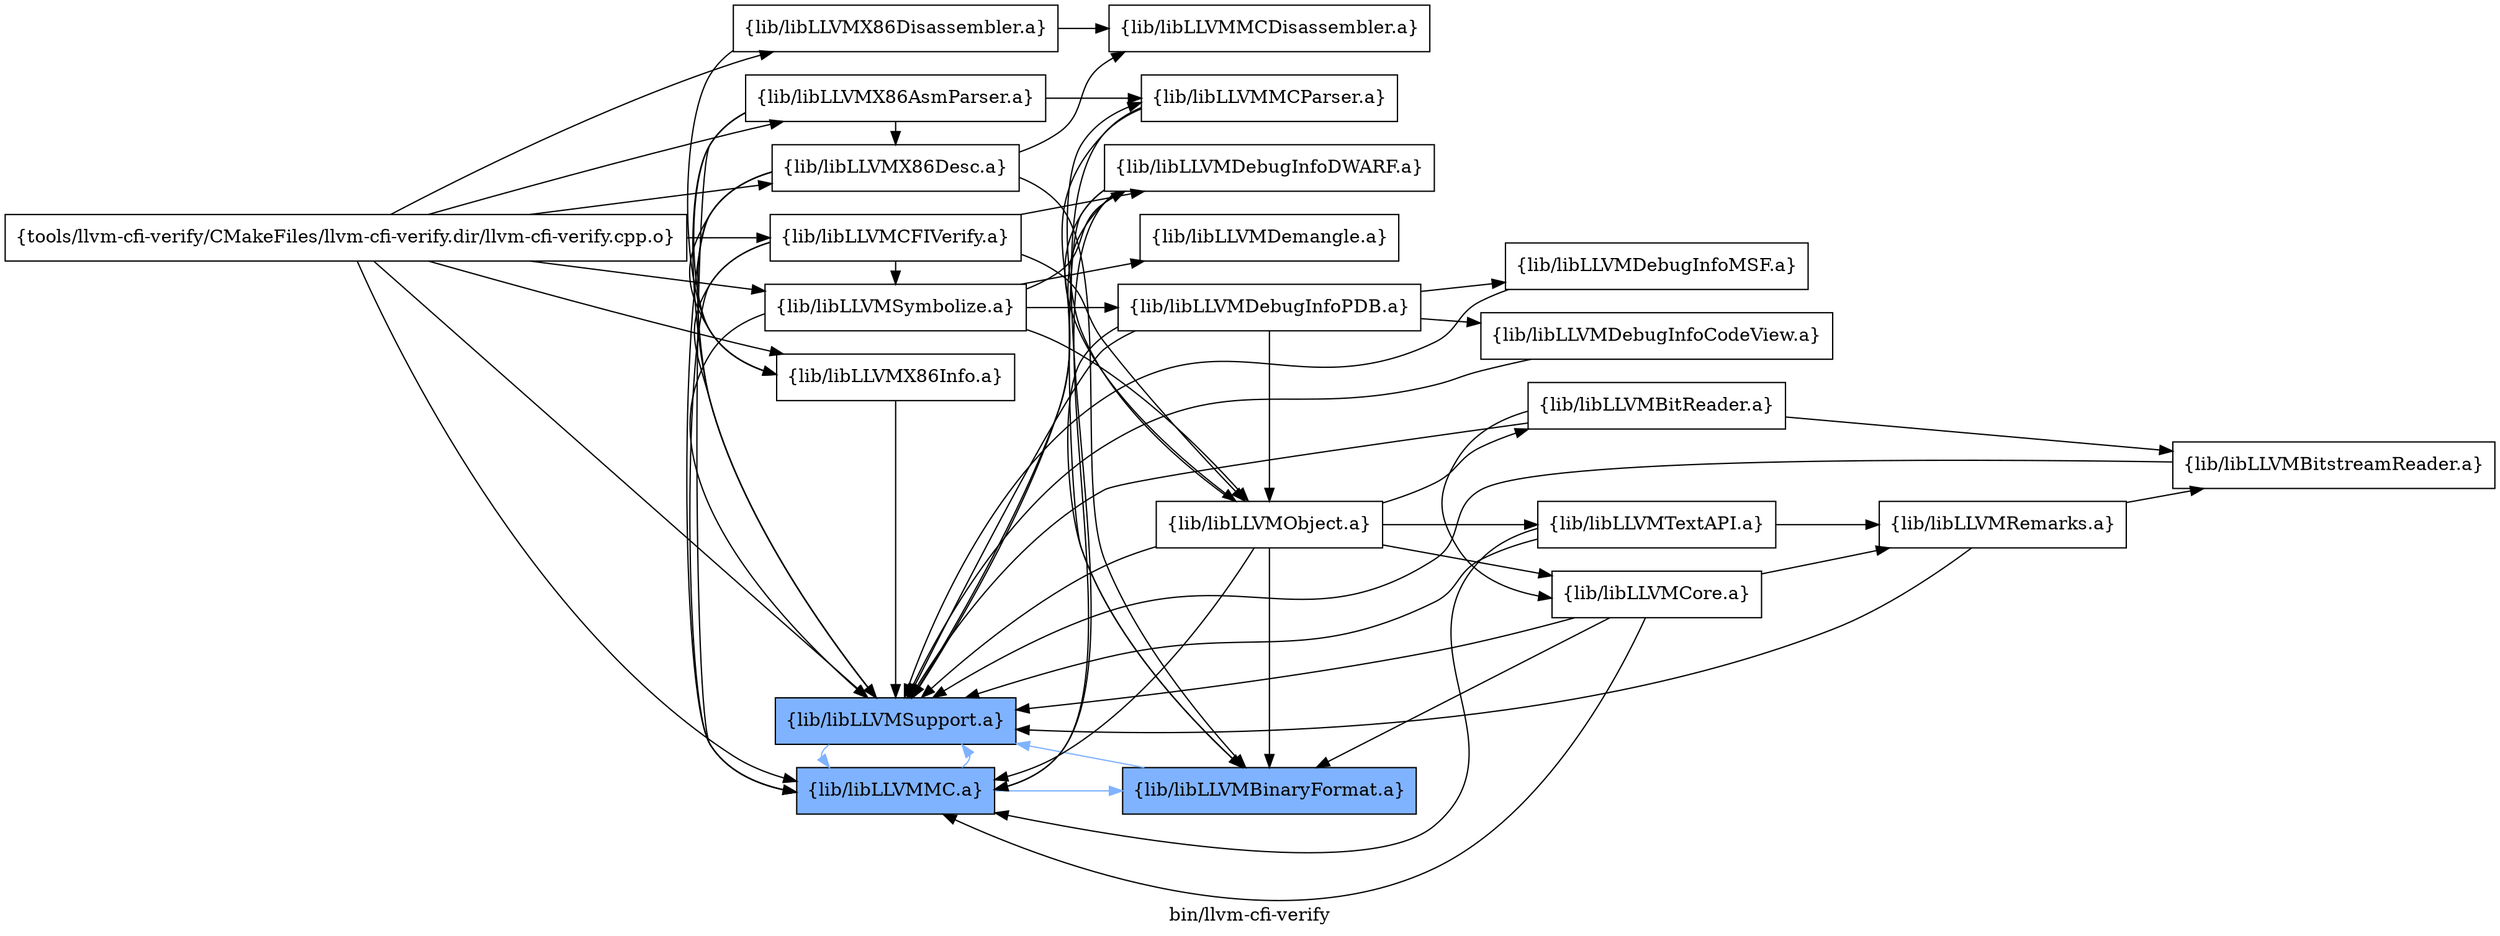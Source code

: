 digraph "bin/llvm-cfi-verify" {
	label="bin/llvm-cfi-verify";
	rankdir=LR;
	{ rank=same; Node0x557ff1ff64e8;  }
	{ rank=same; Node0x557ff1ffed78; Node0x557ff1fff2c8; Node0x557ff1fff778; Node0x557ff1ffd7e8; Node0x557ff1ffd338; Node0x557ff1ffc3e8; Node0x557ff1ffc078; Node0x557ff1ffcfc8;  }
	{ rank=same; Node0x557ff1ffe288; Node0x557ff1ffca78; Node0x557ff1ff74d8; Node0x557ff1ffdd38; Node0x557ff1ffadb8; Node0x557ff1ffb7b8; Node0x557ff1ff6ad8;  }
	{ rank=same; Node0x557ff1ff8e28; Node0x557ff1ff88d8; Node0x557ff1ff7a28; Node0x557ff1ff9328; Node0x557ff1ffbd08;  }

	Node0x557ff1ff64e8 [shape=record,shape=box,group=0,label="{tools/llvm-cfi-verify/CMakeFiles/llvm-cfi-verify.dir/llvm-cfi-verify.cpp.o}"];
	Node0x557ff1ff64e8 -> Node0x557ff1ffed78;
	Node0x557ff1ff64e8 -> Node0x557ff1fff2c8;
	Node0x557ff1ff64e8 -> Node0x557ff1fff778;
	Node0x557ff1ff64e8 -> Node0x557ff1ffd7e8;
	Node0x557ff1ff64e8 -> Node0x557ff1ffd338;
	Node0x557ff1ff64e8 -> Node0x557ff1ffc3e8;
	Node0x557ff1ff64e8 -> Node0x557ff1ffc078;
	Node0x557ff1ff64e8 -> Node0x557ff1ffcfc8;
	Node0x557ff1ffed78 [shape=record,shape=box,group=0,label="{lib/libLLVMX86AsmParser.a}"];
	Node0x557ff1ffed78 -> Node0x557ff1fff2c8;
	Node0x557ff1ffed78 -> Node0x557ff1ffd7e8;
	Node0x557ff1ffed78 -> Node0x557ff1ffd338;
	Node0x557ff1ffed78 -> Node0x557ff1ffe288;
	Node0x557ff1ffed78 -> Node0x557ff1ffc3e8;
	Node0x557ff1fff2c8 [shape=record,shape=box,group=0,label="{lib/libLLVMX86Desc.a}"];
	Node0x557ff1fff2c8 -> Node0x557ff1ffd338;
	Node0x557ff1fff2c8 -> Node0x557ff1ffc3e8;
	Node0x557ff1fff2c8 -> Node0x557ff1ffd7e8;
	Node0x557ff1fff2c8 -> Node0x557ff1ffca78;
	Node0x557ff1fff2c8 -> Node0x557ff1ff74d8;
	Node0x557ff1fff778 [shape=record,shape=box,group=0,label="{lib/libLLVMX86Disassembler.a}"];
	Node0x557ff1fff778 -> Node0x557ff1ffd7e8;
	Node0x557ff1fff778 -> Node0x557ff1ffca78;
	Node0x557ff1ffd7e8 [shape=record,shape=box,group=0,label="{lib/libLLVMX86Info.a}"];
	Node0x557ff1ffd7e8 -> Node0x557ff1ffc3e8;
	Node0x557ff1ffd338 [shape=record,shape=box,group=1,style=filled,fillcolor="0.600000 0.5 1",label="{lib/libLLVMMC.a}"];
	Node0x557ff1ffd338 -> Node0x557ff1ffc3e8[color="0.600000 0.5 1"];
	Node0x557ff1ffd338 -> Node0x557ff1ff74d8[color="0.600000 0.5 1"];
	Node0x557ff1ffc3e8 [shape=record,shape=box,group=1,style=filled,fillcolor="0.600000 0.5 1",label="{lib/libLLVMSupport.a}"];
	Node0x557ff1ffc3e8 -> Node0x557ff1ffd338[color="0.600000 0.5 1"];
	Node0x557ff1ffc078 [shape=record,shape=box,group=0,label="{lib/libLLVMSymbolize.a}"];
	Node0x557ff1ffc078 -> Node0x557ff1ffc3e8;
	Node0x557ff1ffc078 -> Node0x557ff1ffdd38;
	Node0x557ff1ffc078 -> Node0x557ff1ffadb8;
	Node0x557ff1ffc078 -> Node0x557ff1ffb7b8;
	Node0x557ff1ffc078 -> Node0x557ff1ff6ad8;
	Node0x557ff1ffcfc8 [shape=record,shape=box,group=0,label="{lib/libLLVMCFIVerify.a}"];
	Node0x557ff1ffcfc8 -> Node0x557ff1ffd338;
	Node0x557ff1ffcfc8 -> Node0x557ff1ffc3e8;
	Node0x557ff1ffcfc8 -> Node0x557ff1ffc078;
	Node0x557ff1ffcfc8 -> Node0x557ff1ffdd38;
	Node0x557ff1ffcfc8 -> Node0x557ff1ffb7b8;
	Node0x557ff1ffe288 [shape=record,shape=box,group=0,label="{lib/libLLVMMCParser.a}"];
	Node0x557ff1ffe288 -> Node0x557ff1ffc3e8;
	Node0x557ff1ffe288 -> Node0x557ff1ffd338;
	Node0x557ff1ffca78 [shape=record,shape=box,group=0,label="{lib/libLLVMMCDisassembler.a}"];
	Node0x557ff1ff74d8 [shape=record,shape=box,group=1,style=filled,fillcolor="0.600000 0.5 1",label="{lib/libLLVMBinaryFormat.a}"];
	Node0x557ff1ff74d8 -> Node0x557ff1ffc3e8[color="0.600000 0.5 1"];
	Node0x557ff1ffdd38 [shape=record,shape=box,group=0,label="{lib/libLLVMObject.a}"];
	Node0x557ff1ffdd38 -> Node0x557ff1ffc3e8;
	Node0x557ff1ffdd38 -> Node0x557ff1ff74d8;
	Node0x557ff1ffdd38 -> Node0x557ff1ffd338;
	Node0x557ff1ffdd38 -> Node0x557ff1ff8e28;
	Node0x557ff1ffdd38 -> Node0x557ff1ff88d8;
	Node0x557ff1ffdd38 -> Node0x557ff1ffe288;
	Node0x557ff1ffdd38 -> Node0x557ff1ff7a28;
	Node0x557ff1ffadb8 [shape=record,shape=box,group=0,label="{lib/libLLVMDebugInfoPDB.a}"];
	Node0x557ff1ffadb8 -> Node0x557ff1ffc3e8;
	Node0x557ff1ffadb8 -> Node0x557ff1ffdd38;
	Node0x557ff1ffadb8 -> Node0x557ff1ff74d8;
	Node0x557ff1ffadb8 -> Node0x557ff1ff9328;
	Node0x557ff1ffadb8 -> Node0x557ff1ffbd08;
	Node0x557ff1ffb7b8 [shape=record,shape=box,group=0,label="{lib/libLLVMDebugInfoDWARF.a}"];
	Node0x557ff1ffb7b8 -> Node0x557ff1ffc3e8;
	Node0x557ff1ffb7b8 -> Node0x557ff1ffdd38;
	Node0x557ff1ffb7b8 -> Node0x557ff1ff74d8;
	Node0x557ff1ffb7b8 -> Node0x557ff1ffd338;
	Node0x557ff1ff6ad8 [shape=record,shape=box,group=0,label="{lib/libLLVMDemangle.a}"];
	Node0x557ff1ff8e28 [shape=record,shape=box,group=0,label="{lib/libLLVMBitReader.a}"];
	Node0x557ff1ff8e28 -> Node0x557ff1ffc3e8;
	Node0x557ff1ff8e28 -> Node0x557ff1ff88d8;
	Node0x557ff1ff8e28 -> Node0x557ff1ff7fc8;
	Node0x557ff1ff88d8 [shape=record,shape=box,group=0,label="{lib/libLLVMCore.a}"];
	Node0x557ff1ff88d8 -> Node0x557ff1ffc3e8;
	Node0x557ff1ff88d8 -> Node0x557ff1ff74d8;
	Node0x557ff1ff88d8 -> Node0x557ff1ffd338;
	Node0x557ff1ff88d8 -> Node0x557ff1ff84c8;
	Node0x557ff1ff7a28 [shape=record,shape=box,group=0,label="{lib/libLLVMTextAPI.a}"];
	Node0x557ff1ff7a28 -> Node0x557ff1ffc3e8;
	Node0x557ff1ff7a28 -> Node0x557ff1ff84c8;
	Node0x557ff1ff7a28 -> Node0x557ff1ffd338;
	Node0x557ff1ff9328 [shape=record,shape=box,group=0,label="{lib/libLLVMDebugInfoCodeView.a}"];
	Node0x557ff1ff9328 -> Node0x557ff1ffc3e8;
	Node0x557ff1ffbd08 [shape=record,shape=box,group=0,label="{lib/libLLVMDebugInfoMSF.a}"];
	Node0x557ff1ffbd08 -> Node0x557ff1ffc3e8;
	Node0x557ff1ff7fc8 [shape=record,shape=box,group=0,label="{lib/libLLVMBitstreamReader.a}"];
	Node0x557ff1ff7fc8 -> Node0x557ff1ffc3e8;
	Node0x557ff1ff84c8 [shape=record,shape=box,group=0,label="{lib/libLLVMRemarks.a}"];
	Node0x557ff1ff84c8 -> Node0x557ff1ffc3e8;
	Node0x557ff1ff84c8 -> Node0x557ff1ff7fc8;
}

